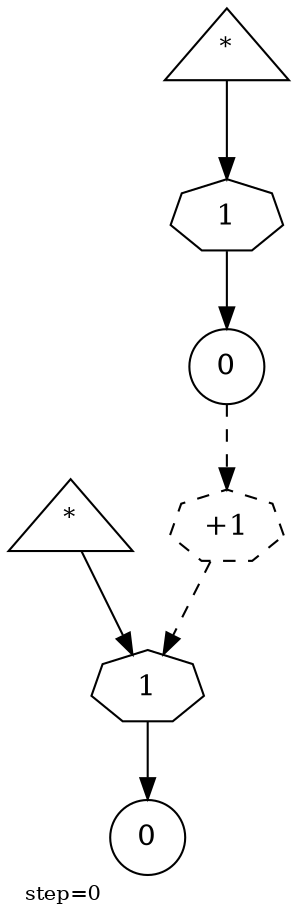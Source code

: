 digraph {
  graph  [labelloc=bottom,labeljust=left,fontsize="10",label="step=0"];
  "22097" [shape=triangle,peripheries="1",label=<<SUP>*</SUP>>,labelfontcolor=black,color=black];
  "22113" [shape=triangle,peripheries="1",label=<<SUP>*</SUP>>,labelfontcolor=black,color=black];
  "22117" [shape=circle,peripheries="1",label=<0>,labelfontcolor=black,color=black];
  "22120" [shape=circle,peripheries="1",label=<0>,labelfontcolor=black,color=black];
  "2048" [label=<1>,peripheries="1",color=black,shape=septagon];
  "22097" -> "2048" [color=black];
  "2048" -> "22120" [color=black];
  "22118" [label=<1>,peripheries="1",color=black,shape=septagon];
  "22113" -> "22118" [color=black];
  "22118" -> "22117" [color=black];
  "22122" [label=<+1>,peripheries="1",color=black,style=dashed,shape=septagon];
  "22117" -> "22122" [style=dashed,color=black];
  "22122" -> "2048" [style=dashed,color=black];
}